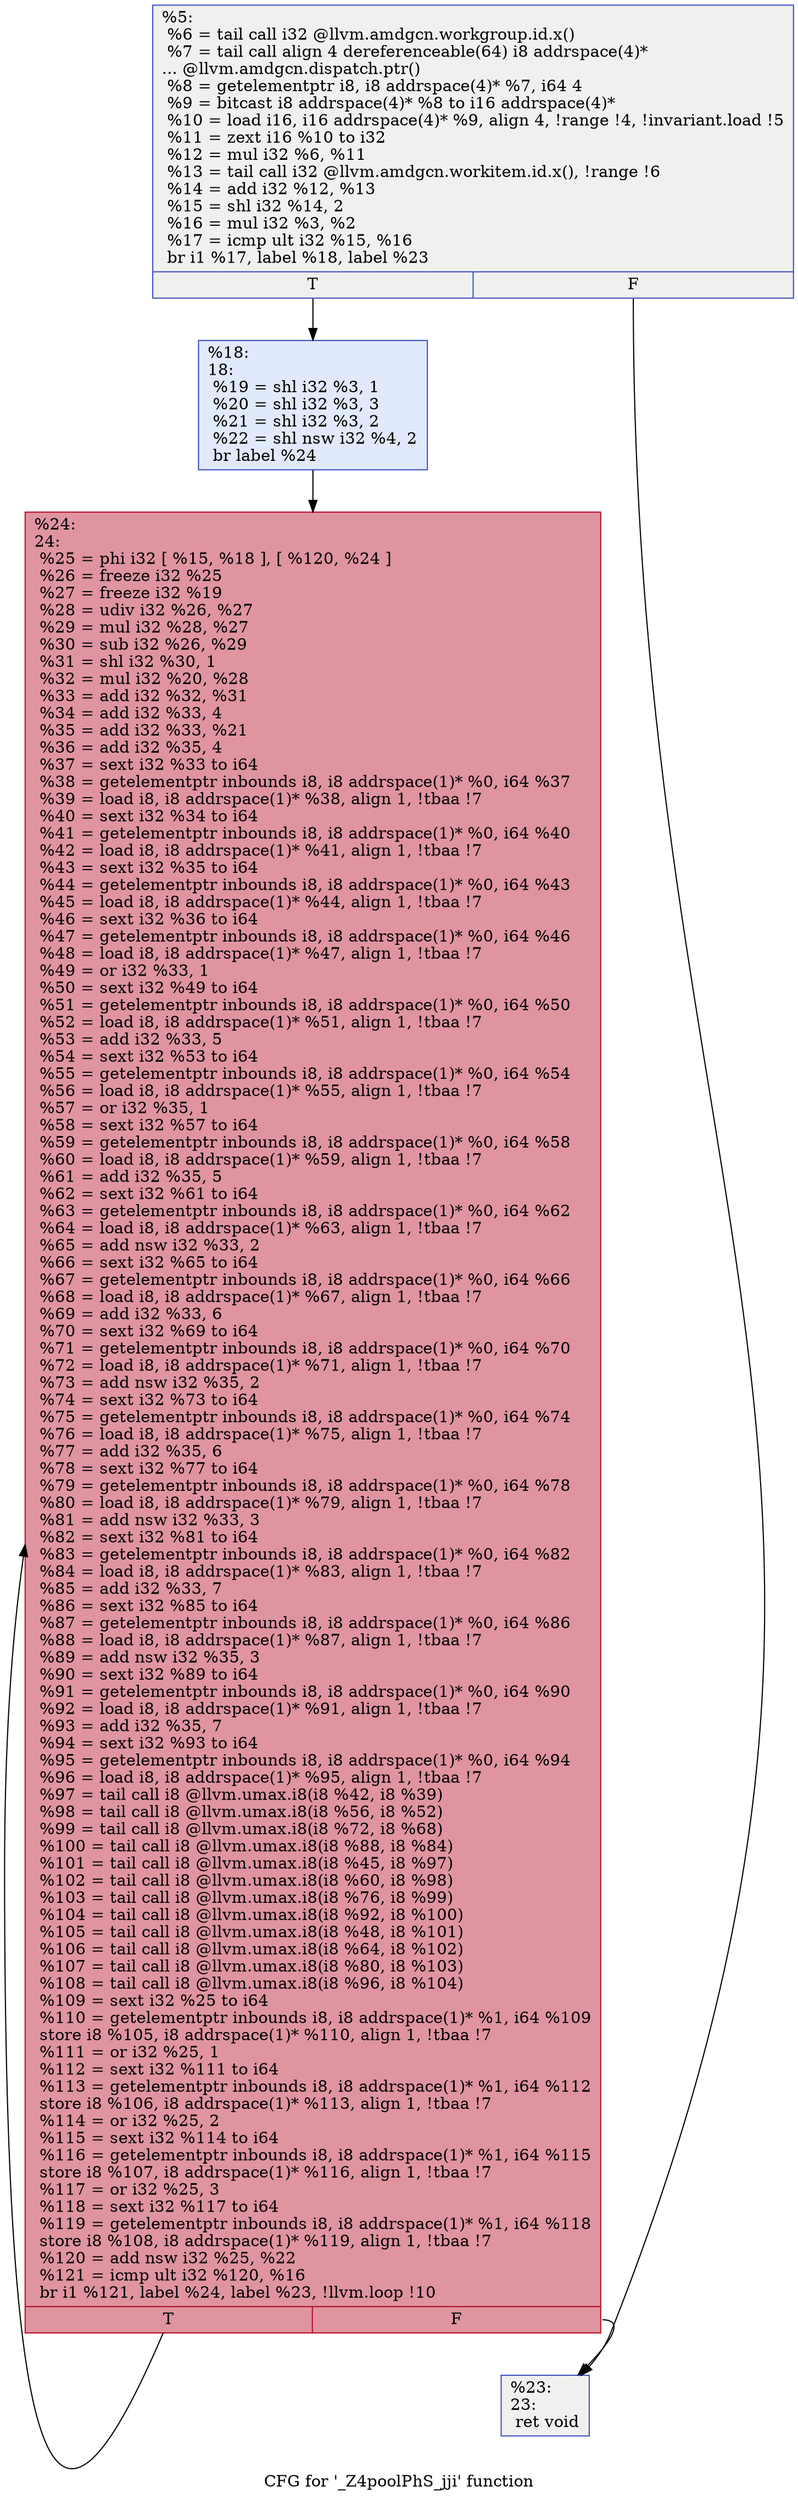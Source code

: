 digraph "CFG for '_Z4poolPhS_jji' function" {
	label="CFG for '_Z4poolPhS_jji' function";

	Node0x60be1a0 [shape=record,color="#3d50c3ff", style=filled, fillcolor="#dedcdb70",label="{%5:\l  %6 = tail call i32 @llvm.amdgcn.workgroup.id.x()\l  %7 = tail call align 4 dereferenceable(64) i8 addrspace(4)*\l... @llvm.amdgcn.dispatch.ptr()\l  %8 = getelementptr i8, i8 addrspace(4)* %7, i64 4\l  %9 = bitcast i8 addrspace(4)* %8 to i16 addrspace(4)*\l  %10 = load i16, i16 addrspace(4)* %9, align 4, !range !4, !invariant.load !5\l  %11 = zext i16 %10 to i32\l  %12 = mul i32 %6, %11\l  %13 = tail call i32 @llvm.amdgcn.workitem.id.x(), !range !6\l  %14 = add i32 %12, %13\l  %15 = shl i32 %14, 2\l  %16 = mul i32 %3, %2\l  %17 = icmp ult i32 %15, %16\l  br i1 %17, label %18, label %23\l|{<s0>T|<s1>F}}"];
	Node0x60be1a0:s0 -> Node0x60c0240;
	Node0x60be1a0:s1 -> Node0x60c02d0;
	Node0x60c0240 [shape=record,color="#3d50c3ff", style=filled, fillcolor="#b9d0f970",label="{%18:\l18:                                               \l  %19 = shl i32 %3, 1\l  %20 = shl i32 %3, 3\l  %21 = shl i32 %3, 2\l  %22 = shl nsw i32 %4, 2\l  br label %24\l}"];
	Node0x60c0240 -> Node0x60c06b0;
	Node0x60c02d0 [shape=record,color="#3d50c3ff", style=filled, fillcolor="#dedcdb70",label="{%23:\l23:                                               \l  ret void\l}"];
	Node0x60c06b0 [shape=record,color="#b70d28ff", style=filled, fillcolor="#b70d2870",label="{%24:\l24:                                               \l  %25 = phi i32 [ %15, %18 ], [ %120, %24 ]\l  %26 = freeze i32 %25\l  %27 = freeze i32 %19\l  %28 = udiv i32 %26, %27\l  %29 = mul i32 %28, %27\l  %30 = sub i32 %26, %29\l  %31 = shl i32 %30, 1\l  %32 = mul i32 %20, %28\l  %33 = add i32 %32, %31\l  %34 = add i32 %33, 4\l  %35 = add i32 %33, %21\l  %36 = add i32 %35, 4\l  %37 = sext i32 %33 to i64\l  %38 = getelementptr inbounds i8, i8 addrspace(1)* %0, i64 %37\l  %39 = load i8, i8 addrspace(1)* %38, align 1, !tbaa !7\l  %40 = sext i32 %34 to i64\l  %41 = getelementptr inbounds i8, i8 addrspace(1)* %0, i64 %40\l  %42 = load i8, i8 addrspace(1)* %41, align 1, !tbaa !7\l  %43 = sext i32 %35 to i64\l  %44 = getelementptr inbounds i8, i8 addrspace(1)* %0, i64 %43\l  %45 = load i8, i8 addrspace(1)* %44, align 1, !tbaa !7\l  %46 = sext i32 %36 to i64\l  %47 = getelementptr inbounds i8, i8 addrspace(1)* %0, i64 %46\l  %48 = load i8, i8 addrspace(1)* %47, align 1, !tbaa !7\l  %49 = or i32 %33, 1\l  %50 = sext i32 %49 to i64\l  %51 = getelementptr inbounds i8, i8 addrspace(1)* %0, i64 %50\l  %52 = load i8, i8 addrspace(1)* %51, align 1, !tbaa !7\l  %53 = add i32 %33, 5\l  %54 = sext i32 %53 to i64\l  %55 = getelementptr inbounds i8, i8 addrspace(1)* %0, i64 %54\l  %56 = load i8, i8 addrspace(1)* %55, align 1, !tbaa !7\l  %57 = or i32 %35, 1\l  %58 = sext i32 %57 to i64\l  %59 = getelementptr inbounds i8, i8 addrspace(1)* %0, i64 %58\l  %60 = load i8, i8 addrspace(1)* %59, align 1, !tbaa !7\l  %61 = add i32 %35, 5\l  %62 = sext i32 %61 to i64\l  %63 = getelementptr inbounds i8, i8 addrspace(1)* %0, i64 %62\l  %64 = load i8, i8 addrspace(1)* %63, align 1, !tbaa !7\l  %65 = add nsw i32 %33, 2\l  %66 = sext i32 %65 to i64\l  %67 = getelementptr inbounds i8, i8 addrspace(1)* %0, i64 %66\l  %68 = load i8, i8 addrspace(1)* %67, align 1, !tbaa !7\l  %69 = add i32 %33, 6\l  %70 = sext i32 %69 to i64\l  %71 = getelementptr inbounds i8, i8 addrspace(1)* %0, i64 %70\l  %72 = load i8, i8 addrspace(1)* %71, align 1, !tbaa !7\l  %73 = add nsw i32 %35, 2\l  %74 = sext i32 %73 to i64\l  %75 = getelementptr inbounds i8, i8 addrspace(1)* %0, i64 %74\l  %76 = load i8, i8 addrspace(1)* %75, align 1, !tbaa !7\l  %77 = add i32 %35, 6\l  %78 = sext i32 %77 to i64\l  %79 = getelementptr inbounds i8, i8 addrspace(1)* %0, i64 %78\l  %80 = load i8, i8 addrspace(1)* %79, align 1, !tbaa !7\l  %81 = add nsw i32 %33, 3\l  %82 = sext i32 %81 to i64\l  %83 = getelementptr inbounds i8, i8 addrspace(1)* %0, i64 %82\l  %84 = load i8, i8 addrspace(1)* %83, align 1, !tbaa !7\l  %85 = add i32 %33, 7\l  %86 = sext i32 %85 to i64\l  %87 = getelementptr inbounds i8, i8 addrspace(1)* %0, i64 %86\l  %88 = load i8, i8 addrspace(1)* %87, align 1, !tbaa !7\l  %89 = add nsw i32 %35, 3\l  %90 = sext i32 %89 to i64\l  %91 = getelementptr inbounds i8, i8 addrspace(1)* %0, i64 %90\l  %92 = load i8, i8 addrspace(1)* %91, align 1, !tbaa !7\l  %93 = add i32 %35, 7\l  %94 = sext i32 %93 to i64\l  %95 = getelementptr inbounds i8, i8 addrspace(1)* %0, i64 %94\l  %96 = load i8, i8 addrspace(1)* %95, align 1, !tbaa !7\l  %97 = tail call i8 @llvm.umax.i8(i8 %42, i8 %39)\l  %98 = tail call i8 @llvm.umax.i8(i8 %56, i8 %52)\l  %99 = tail call i8 @llvm.umax.i8(i8 %72, i8 %68)\l  %100 = tail call i8 @llvm.umax.i8(i8 %88, i8 %84)\l  %101 = tail call i8 @llvm.umax.i8(i8 %45, i8 %97)\l  %102 = tail call i8 @llvm.umax.i8(i8 %60, i8 %98)\l  %103 = tail call i8 @llvm.umax.i8(i8 %76, i8 %99)\l  %104 = tail call i8 @llvm.umax.i8(i8 %92, i8 %100)\l  %105 = tail call i8 @llvm.umax.i8(i8 %48, i8 %101)\l  %106 = tail call i8 @llvm.umax.i8(i8 %64, i8 %102)\l  %107 = tail call i8 @llvm.umax.i8(i8 %80, i8 %103)\l  %108 = tail call i8 @llvm.umax.i8(i8 %96, i8 %104)\l  %109 = sext i32 %25 to i64\l  %110 = getelementptr inbounds i8, i8 addrspace(1)* %1, i64 %109\l  store i8 %105, i8 addrspace(1)* %110, align 1, !tbaa !7\l  %111 = or i32 %25, 1\l  %112 = sext i32 %111 to i64\l  %113 = getelementptr inbounds i8, i8 addrspace(1)* %1, i64 %112\l  store i8 %106, i8 addrspace(1)* %113, align 1, !tbaa !7\l  %114 = or i32 %25, 2\l  %115 = sext i32 %114 to i64\l  %116 = getelementptr inbounds i8, i8 addrspace(1)* %1, i64 %115\l  store i8 %107, i8 addrspace(1)* %116, align 1, !tbaa !7\l  %117 = or i32 %25, 3\l  %118 = sext i32 %117 to i64\l  %119 = getelementptr inbounds i8, i8 addrspace(1)* %1, i64 %118\l  store i8 %108, i8 addrspace(1)* %119, align 1, !tbaa !7\l  %120 = add nsw i32 %25, %22\l  %121 = icmp ult i32 %120, %16\l  br i1 %121, label %24, label %23, !llvm.loop !10\l|{<s0>T|<s1>F}}"];
	Node0x60c06b0:s0 -> Node0x60c06b0;
	Node0x60c06b0:s1 -> Node0x60c02d0;
}
